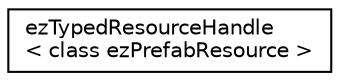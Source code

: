 digraph "Graphical Class Hierarchy"
{
 // LATEX_PDF_SIZE
  edge [fontname="Helvetica",fontsize="10",labelfontname="Helvetica",labelfontsize="10"];
  node [fontname="Helvetica",fontsize="10",shape=record];
  rankdir="LR";
  Node0 [label="ezTypedResourceHandle\l\< class ezPrefabResource \>",height=0.2,width=0.4,color="black", fillcolor="white", style="filled",URL="$d3/dd7/classez_typed_resource_handle.htm",tooltip=" "];
}
